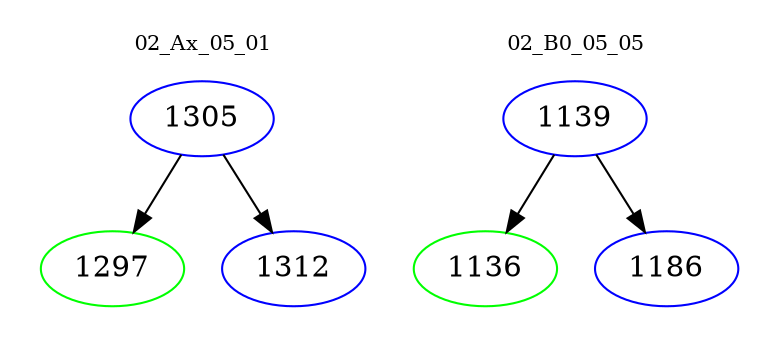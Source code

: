 digraph{
subgraph cluster_0 {
color = white
label = "02_Ax_05_01";
fontsize=10;
T0_1305 [label="1305", color="blue"]
T0_1305 -> T0_1297 [color="black"]
T0_1297 [label="1297", color="green"]
T0_1305 -> T0_1312 [color="black"]
T0_1312 [label="1312", color="blue"]
}
subgraph cluster_1 {
color = white
label = "02_B0_05_05";
fontsize=10;
T1_1139 [label="1139", color="blue"]
T1_1139 -> T1_1136 [color="black"]
T1_1136 [label="1136", color="green"]
T1_1139 -> T1_1186 [color="black"]
T1_1186 [label="1186", color="blue"]
}
}
